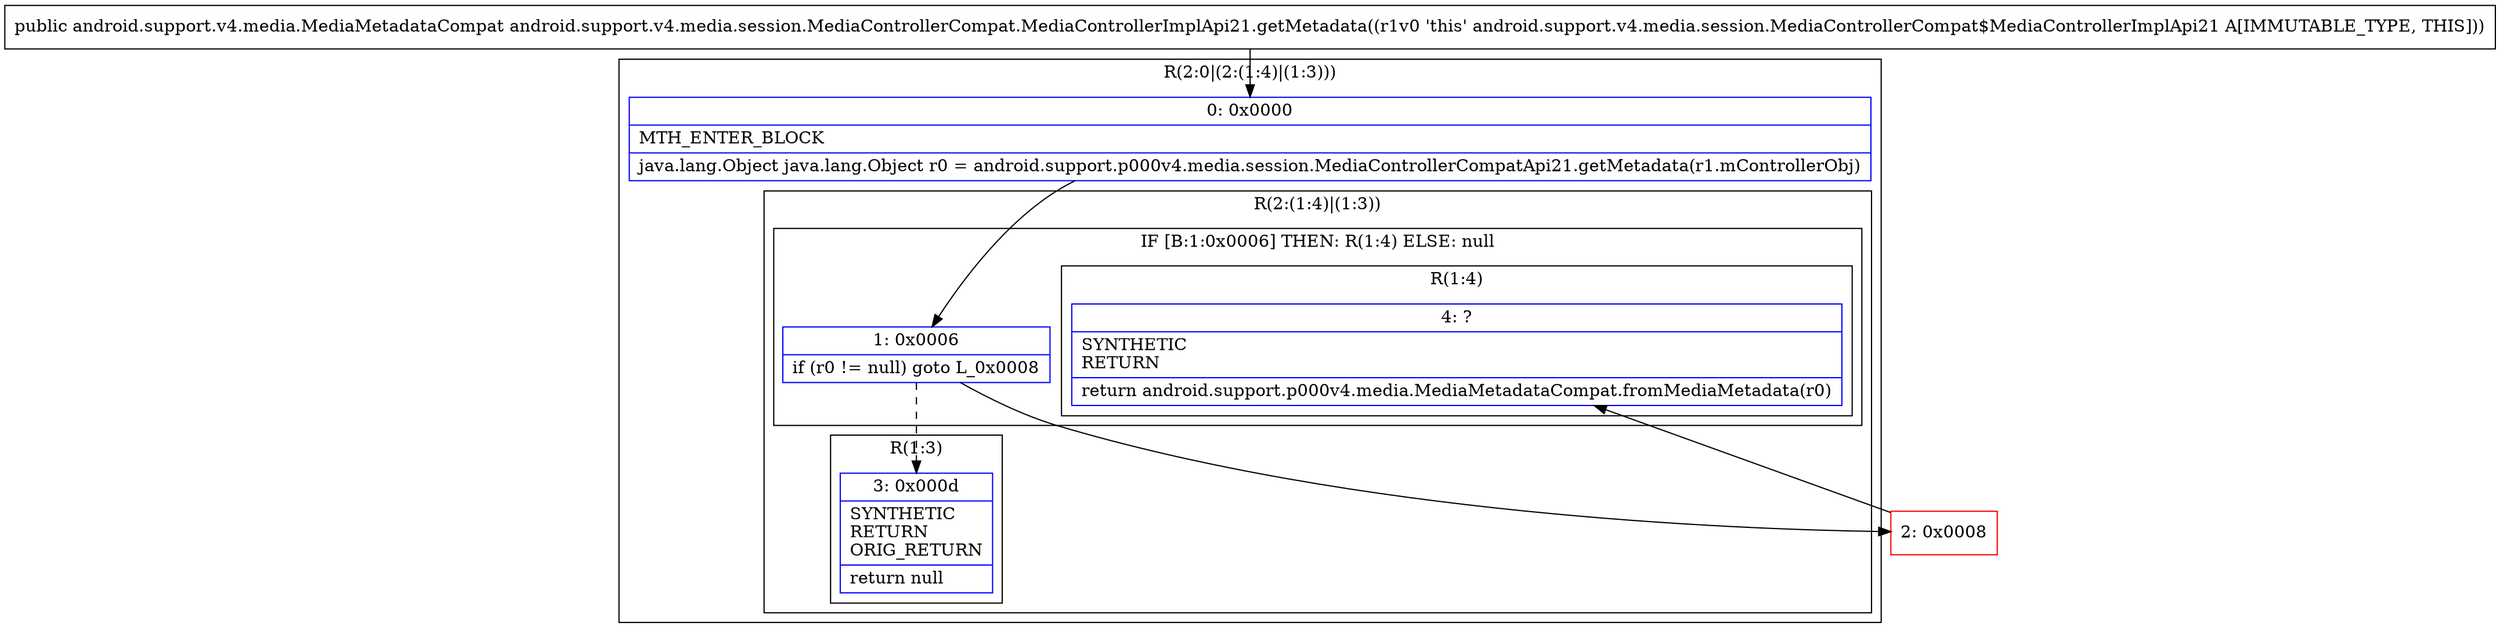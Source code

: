 digraph "CFG forandroid.support.v4.media.session.MediaControllerCompat.MediaControllerImplApi21.getMetadata()Landroid\/support\/v4\/media\/MediaMetadataCompat;" {
subgraph cluster_Region_1096833566 {
label = "R(2:0|(2:(1:4)|(1:3)))";
node [shape=record,color=blue];
Node_0 [shape=record,label="{0\:\ 0x0000|MTH_ENTER_BLOCK\l|java.lang.Object java.lang.Object r0 = android.support.p000v4.media.session.MediaControllerCompatApi21.getMetadata(r1.mControllerObj)\l}"];
subgraph cluster_Region_2067167809 {
label = "R(2:(1:4)|(1:3))";
node [shape=record,color=blue];
subgraph cluster_IfRegion_306978311 {
label = "IF [B:1:0x0006] THEN: R(1:4) ELSE: null";
node [shape=record,color=blue];
Node_1 [shape=record,label="{1\:\ 0x0006|if (r0 != null) goto L_0x0008\l}"];
subgraph cluster_Region_258045724 {
label = "R(1:4)";
node [shape=record,color=blue];
Node_4 [shape=record,label="{4\:\ ?|SYNTHETIC\lRETURN\l|return android.support.p000v4.media.MediaMetadataCompat.fromMediaMetadata(r0)\l}"];
}
}
subgraph cluster_Region_1203699330 {
label = "R(1:3)";
node [shape=record,color=blue];
Node_3 [shape=record,label="{3\:\ 0x000d|SYNTHETIC\lRETURN\lORIG_RETURN\l|return null\l}"];
}
}
}
Node_2 [shape=record,color=red,label="{2\:\ 0x0008}"];
MethodNode[shape=record,label="{public android.support.v4.media.MediaMetadataCompat android.support.v4.media.session.MediaControllerCompat.MediaControllerImplApi21.getMetadata((r1v0 'this' android.support.v4.media.session.MediaControllerCompat$MediaControllerImplApi21 A[IMMUTABLE_TYPE, THIS])) }"];
MethodNode -> Node_0;
Node_0 -> Node_1;
Node_1 -> Node_2;
Node_1 -> Node_3[style=dashed];
Node_2 -> Node_4;
}

